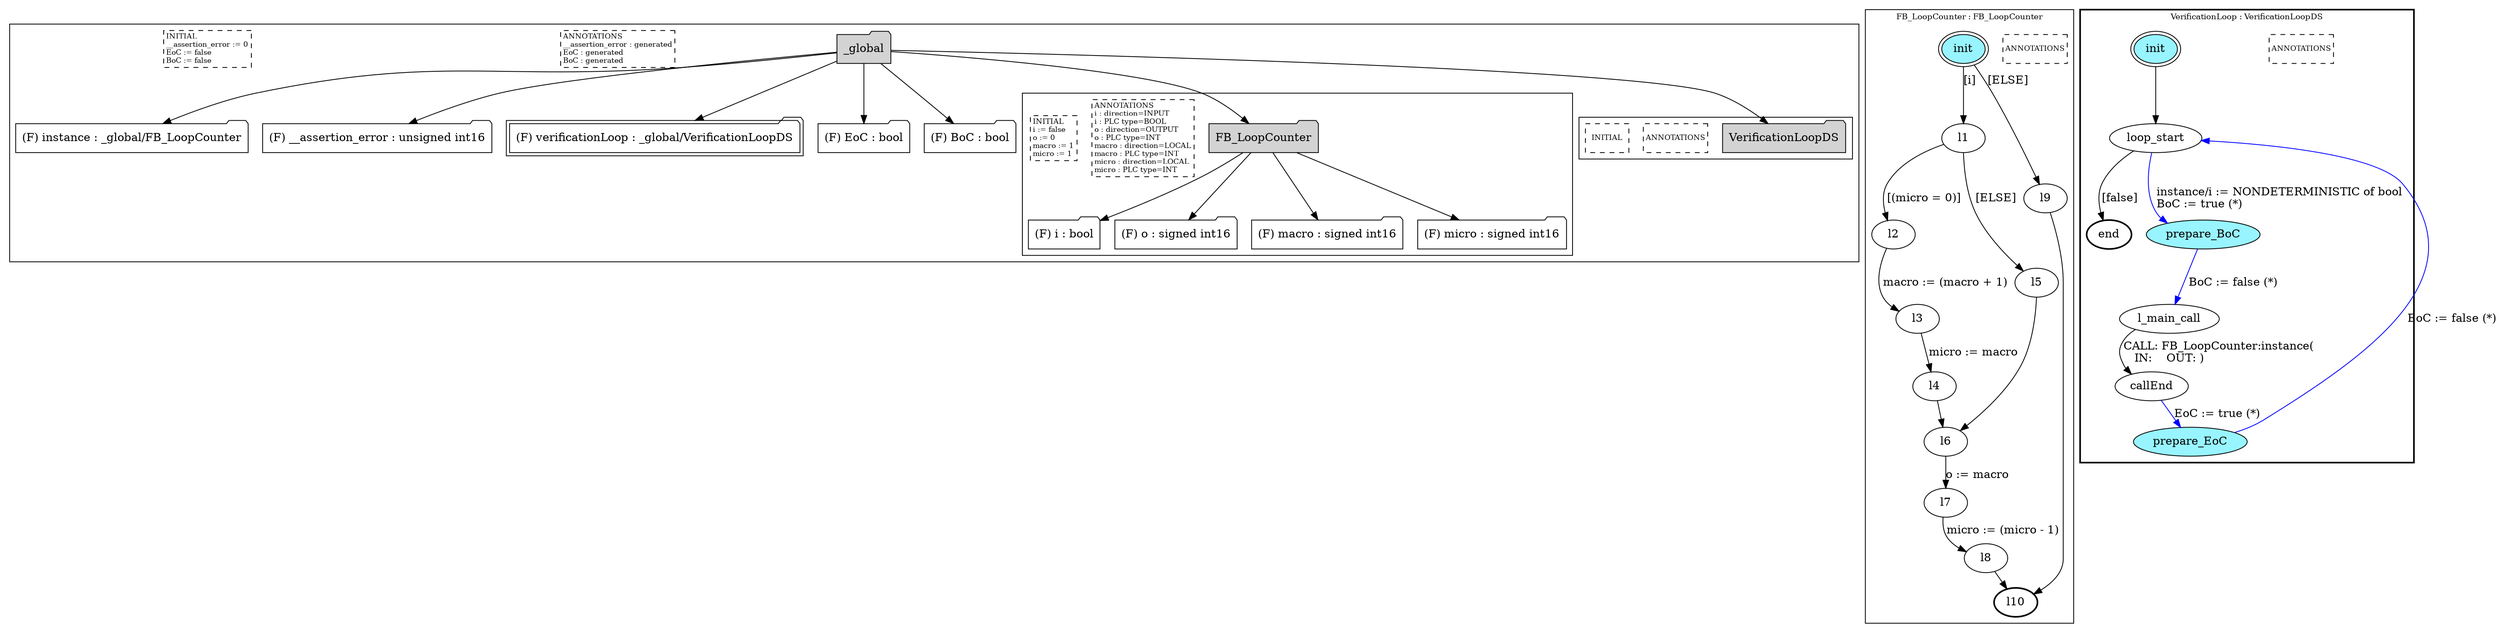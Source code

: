 digraph G {
	subgraph cluster__global830687787 {
		node [shape="folder", style="filled"];
		//label="_global";
		_global830687787 [label="_global"];
		_global830687787 -> instance483589979;
		instance483589979 [label = "(F) instance : _global/FB_LoopCounter", fillcolor="white" ];
		_global830687787 -> __assertion_error1468685544;
		__assertion_error1468685544 [label = "(F) __assertion_error : unsigned int16", fillcolor="white" ];
		_global830687787 -> verificationLoop1038892935;
		verificationLoop1038892935 [label = "(F) verificationLoop : _global/VerificationLoopDS", fillcolor="white" , peripheries=2];
		_global830687787 -> EoC1266602046;
		EoC1266602046 [label = "(F) EoC : bool", fillcolor="white" ];
		_global830687787 -> BoC1745904086;
		BoC1745904086 [label = "(F) BoC : bool", fillcolor="white" ];
		_global830687787 -> FB_LoopCounter1156644651;
		subgraph cluster_FB_LoopCounter1156644651 {
			node [shape="folder", style="filled"];
			//label="FB_LoopCounter";
			FB_LoopCounter1156644651 [label="FB_LoopCounter"];
			FB_LoopCounter1156644651 -> i1739986996;
			i1739986996 [label = "(F) i : bool", fillcolor="white" ];
			FB_LoopCounter1156644651 -> o3804010;
			o3804010 [label = "(F) o : signed int16", fillcolor="white" ];
			FB_LoopCounter1156644651 -> macro1909807998;
			macro1909807998 [label = "(F) macro : signed int16", fillcolor="white" ];
			FB_LoopCounter1156644651 -> micro1746833724;
			micro1746833724 [label = "(F) micro : signed int16", fillcolor="white" ];
			
			annotations_pseudonode_FB_LoopCounter1156644651 [
				label="ANNOTATIONS\li : direction=INPUT\li : PLC type=BOOL\lo : direction=OUTPUT\lo : PLC type=INT\lmacro : direction=LOCAL\lmacro : PLC type=INT\lmicro : direction=LOCAL\lmicro : PLC type=INT\l",
				fontsize=9, margin="0.04,0.04", fillcolor="white", shape="rectangle", style="dashed"];
			initamt_pseudonode_FB_LoopCounter1156644651 [
				label="INITIAL\li := false\lo := 0\lmacro := 1\lmicro := 1\l",
				fontsize=9, margin="0.04,0.04", fillcolor="lightyellow", shape="rectangle", style="dashed"];
		}
		_global830687787 -> VerificationLoopDS910658510;
		subgraph cluster_VerificationLoopDS910658510 {
			node [shape="folder", style="filled"];
			//label="VerificationLoopDS";
			VerificationLoopDS910658510 [label="VerificationLoopDS"];
			
			annotations_pseudonode_VerificationLoopDS910658510 [
				label="ANNOTATIONS",
				fontsize=9, margin="0.04,0.04", fillcolor="white", shape="rectangle", style="dashed"];
			initamt_pseudonode_VerificationLoopDS910658510 [
				label="INITIAL",
				fontsize=9, margin="0.04,0.04", fillcolor="lightyellow", shape="rectangle", style="dashed"];
		}
		
		annotations_pseudonode__global830687787 [
			label="ANNOTATIONS\l__assertion_error : generated\lEoC : generated\lBoC : generated\l",
			fontsize=9, margin="0.04,0.04", fillcolor="white", shape="rectangle", style="dashed"];
		initamt_pseudonode__global830687787 [
			label="INITIAL\l__assertion_error := 0\lEoC := false\lBoC := false\l",
			fontsize=9, margin="0.04,0.04", fillcolor="lightyellow", shape="rectangle", style="dashed"];
	}
	subgraph clusterFB_LoopCounter {
		node [style="filled"];
		color="black";
		fontsize=10;
		ranksep=0.4;
		
		label="FB_LoopCounter : FB_LoopCounter";
		
		annotations_pseudonode_FB_LoopCounter [
			label="ANNOTATIONS",
			fontsize=9, margin="0.04,0.04", fillcolor="white", shape="rectangle", style="dashed"];
		
		init_FB_LoopCounter [label="init", color="black", fillcolor="cadetblue1", peripheries=2, shape="ellipse"];
		l1_FB_LoopCounter [label="l1", color="black", fillcolor="white", shape="ellipse"];
		l2_FB_LoopCounter [label="l2", color="black", fillcolor="white", shape="ellipse"];
		l3_FB_LoopCounter [label="l3", color="black", fillcolor="white", shape="ellipse"];
		l4_FB_LoopCounter [label="l4", color="black", fillcolor="white", shape="ellipse"];
		l5_FB_LoopCounter [label="l5", color="black", fillcolor="white", shape="ellipse"];
		l6_FB_LoopCounter [label="l6", color="black", fillcolor="white", shape="ellipse"];
		l7_FB_LoopCounter [label="l7", color="black", fillcolor="white", shape="ellipse"];
		l8_FB_LoopCounter [label="l8", color="black", fillcolor="white", shape="ellipse"];
		l9_FB_LoopCounter [label="l9", color="black", fillcolor="white", shape="ellipse"];
		l10_FB_LoopCounter [label="l10", color="black", fillcolor="white", style=bold, shape="ellipse"];
		init_FB_LoopCounter -> l1_FB_LoopCounter [color="black", label="[i]"];
		l1_FB_LoopCounter -> l2_FB_LoopCounter [color="black", label="[(micro = 0)]"];
		l2_FB_LoopCounter -> l3_FB_LoopCounter [color="black", label="macro := (macro + 1)"];
		l3_FB_LoopCounter -> l4_FB_LoopCounter [color="black", label="micro := macro"];
		l1_FB_LoopCounter -> l5_FB_LoopCounter [color="black", label="[ELSE]"];
		l4_FB_LoopCounter -> l6_FB_LoopCounter [color="black", label=""];
		l5_FB_LoopCounter -> l6_FB_LoopCounter [color="black", label=""];
		l6_FB_LoopCounter -> l7_FB_LoopCounter [color="black", label="o := macro"];
		l7_FB_LoopCounter -> l8_FB_LoopCounter [color="black", label="micro := (micro - 1)"];
		init_FB_LoopCounter -> l9_FB_LoopCounter [color="black", label="[ELSE]"];
		l8_FB_LoopCounter -> l10_FB_LoopCounter [color="black", label=""];
		l9_FB_LoopCounter -> l10_FB_LoopCounter [color="black", label=""];
	}
	subgraph clusterVerificationLoop {
		node [style="filled"];
		style=bold;
		color="black";
		fontsize=10;
		ranksep=0.4;
		
		label="VerificationLoop : VerificationLoopDS";
		
		annotations_pseudonode_VerificationLoop [
			label="ANNOTATIONS",
			fontsize=9, margin="0.04,0.04", fillcolor="white", shape="rectangle", style="dashed"];
		
		init_VerificationLoop [label="init", color="black", fillcolor="cadetblue1", peripheries=2, shape="ellipse"];
		end_VerificationLoop [label="end", color="black", fillcolor="cadetblue1", style=bold, shape="ellipse"];
		loop_start_VerificationLoop [label="loop_start", color="black", fillcolor="white", shape="ellipse"];
		prepare_BoC_VerificationLoop [label="prepare_BoC", color="black", fillcolor="cadetblue1", shape="ellipse"];
		l_main_call_VerificationLoop [label="l_main_call", color="black", fillcolor="white", shape="ellipse"];
		callEnd_VerificationLoop [label="callEnd", color="black", fillcolor="white", shape="ellipse"];
		prepare_EoC_VerificationLoop [label="prepare_EoC", color="black", fillcolor="cadetblue1", shape="ellipse"];
		init_VerificationLoop -> loop_start_VerificationLoop [color="black", label=""];
		loop_start_VerificationLoop -> prepare_BoC_VerificationLoop [color="blue", label="instance/i := NONDETERMINISTIC of bool\lBoC := true (*)\l"];
		prepare_BoC_VerificationLoop -> l_main_call_VerificationLoop [color="blue", label="BoC := false (*)"];
		l_main_call_VerificationLoop -> callEnd_VerificationLoop [color="black", label="CALL: FB_LoopCounter:instance(\l   IN:    OUT: )\l"];
		callEnd_VerificationLoop -> prepare_EoC_VerificationLoop [color="blue", label="EoC := true (*)"];
		prepare_EoC_VerificationLoop -> loop_start_VerificationLoop [color="blue", label="EoC := false (*)"];
		loop_start_VerificationLoop -> end_VerificationLoop [color="black", label="[false]"];
	}
}

